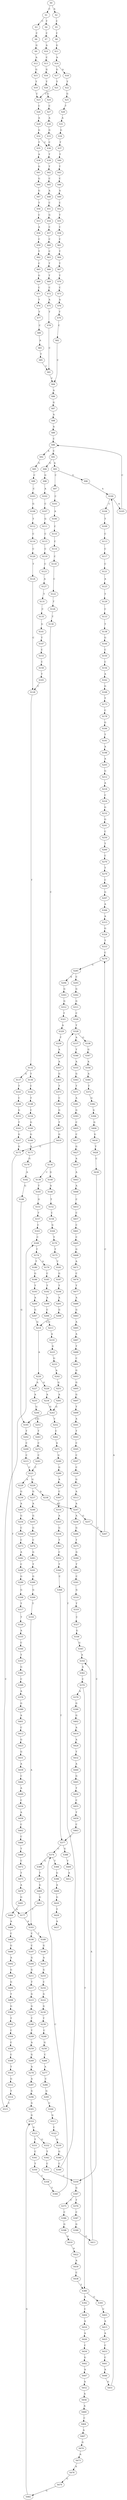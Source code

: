 strict digraph  {
	S0 -> S1 [ label = C ];
	S0 -> S2 [ label = A ];
	S1 -> S3 [ label = C ];
	S1 -> S4 [ label = T ];
	S2 -> S5 [ label = C ];
	S3 -> S6 [ label = C ];
	S4 -> S7 [ label = C ];
	S5 -> S8 [ label = C ];
	S6 -> S9 [ label = G ];
	S7 -> S10 [ label = A ];
	S8 -> S11 [ label = G ];
	S9 -> S12 [ label = A ];
	S10 -> S13 [ label = C ];
	S11 -> S14 [ label = A ];
	S12 -> S15 [ label = G ];
	S13 -> S16 [ label = G ];
	S14 -> S17 [ label = G ];
	S14 -> S18 [ label = A ];
	S15 -> S19 [ label = T ];
	S16 -> S20 [ label = T ];
	S17 -> S21 [ label = T ];
	S18 -> S22 [ label = T ];
	S19 -> S23 [ label = C ];
	S20 -> S24 [ label = C ];
	S21 -> S23 [ label = C ];
	S22 -> S25 [ label = G ];
	S23 -> S26 [ label = C ];
	S24 -> S27 [ label = C ];
	S25 -> S28 [ label = T ];
	S26 -> S29 [ label = A ];
	S27 -> S30 [ label = A ];
	S28 -> S31 [ label = A ];
	S29 -> S32 [ label = G ];
	S30 -> S33 [ label = G ];
	S31 -> S34 [ label = G ];
	S32 -> S35 [ label = T ];
	S32 -> S36 [ label = C ];
	S33 -> S36 [ label = C ];
	S34 -> S37 [ label = T ];
	S35 -> S38 [ label = A ];
	S36 -> S39 [ label = T ];
	S37 -> S40 [ label = T ];
	S38 -> S41 [ label = G ];
	S39 -> S42 [ label = T ];
	S40 -> S43 [ label = T ];
	S41 -> S44 [ label = G ];
	S42 -> S45 [ label = C ];
	S43 -> S46 [ label = C ];
	S44 -> S47 [ label = G ];
	S45 -> S48 [ label = A ];
	S46 -> S49 [ label = A ];
	S47 -> S50 [ label = T ];
	S48 -> S51 [ label = C ];
	S49 -> S52 [ label = C ];
	S50 -> S53 [ label = C ];
	S51 -> S54 [ label = G ];
	S52 -> S55 [ label = T ];
	S53 -> S56 [ label = A ];
	S54 -> S57 [ label = C ];
	S55 -> S58 [ label = C ];
	S56 -> S59 [ label = C ];
	S57 -> S60 [ label = C ];
	S58 -> S61 [ label = C ];
	S59 -> S62 [ label = T ];
	S60 -> S63 [ label = C ];
	S61 -> S64 [ label = T ];
	S62 -> S65 [ label = C ];
	S63 -> S66 [ label = T ];
	S64 -> S67 [ label = T ];
	S65 -> S68 [ label = G ];
	S66 -> S69 [ label = T ];
	S67 -> S70 [ label = T ];
	S68 -> S71 [ label = C ];
	S69 -> S72 [ label = C ];
	S70 -> S73 [ label = C ];
	S71 -> S74 [ label = T ];
	S72 -> S75 [ label = A ];
	S73 -> S76 [ label = A ];
	S74 -> S77 [ label = T ];
	S75 -> S78 [ label = T ];
	S76 -> S79 [ label = T ];
	S77 -> S80 [ label = C ];
	S78 -> S81 [ label = C ];
	S79 -> S82 [ label = C ];
	S80 -> S83 [ label = A ];
	S81 -> S84 [ label = C ];
	S82 -> S84 [ label = C ];
	S83 -> S85 [ label = T ];
	S84 -> S86 [ label = A ];
	S85 -> S81 [ label = C ];
	S86 -> S87 [ label = G ];
	S87 -> S88 [ label = A ];
	S88 -> S89 [ label = A ];
	S89 -> S90 [ label = C ];
	S90 -> S91 [ label = C ];
	S90 -> S92 [ label = A ];
	S91 -> S93 [ label = A ];
	S91 -> S94 [ label = G ];
	S92 -> S95 [ label = G ];
	S93 -> S96 [ label = G ];
	S93 -> S97 [ label = C ];
	S94 -> S98 [ label = G ];
	S95 -> S99 [ label = C ];
	S96 -> S100 [ label = A ];
	S97 -> S101 [ label = C ];
	S98 -> S102 [ label = A ];
	S99 -> S103 [ label = C ];
	S100 -> S104 [ label = C ];
	S100 -> S105 [ label = A ];
	S101 -> S106 [ label = A ];
	S102 -> S107 [ label = C ];
	S103 -> S108 [ label = G ];
	S104 -> S109 [ label = T ];
	S105 -> S90 [ label = C ];
	S106 -> S110 [ label = C ];
	S107 -> S111 [ label = G ];
	S108 -> S112 [ label = T ];
	S109 -> S113 [ label = C ];
	S110 -> S114 [ label = C ];
	S111 -> S115 [ label = C ];
	S112 -> S116 [ label = C ];
	S113 -> S117 [ label = C ];
	S114 -> S118 [ label = C ];
	S115 -> S119 [ label = C ];
	S116 -> S120 [ label = C ];
	S117 -> S121 [ label = C ];
	S118 -> S122 [ label = C ];
	S119 -> S123 [ label = C ];
	S120 -> S124 [ label = T ];
	S121 -> S125 [ label = A ];
	S122 -> S126 [ label = T ];
	S123 -> S127 [ label = A ];
	S124 -> S128 [ label = C ];
	S125 -> S129 [ label = T ];
	S126 -> S130 [ label = T ];
	S127 -> S131 [ label = T ];
	S128 -> S132 [ label = T ];
	S129 -> S133 [ label = C ];
	S130 -> S134 [ label = C ];
	S131 -> S135 [ label = C ];
	S132 -> S136 [ label = T ];
	S132 -> S137 [ label = G ];
	S133 -> S138 [ label = T ];
	S134 -> S139 [ label = C ];
	S134 -> S140 [ label = G ];
	S135 -> S141 [ label = G ];
	S136 -> S142 [ label = C ];
	S137 -> S143 [ label = T ];
	S138 -> S144 [ label = G ];
	S139 -> S145 [ label = T ];
	S140 -> S146 [ label = A ];
	S141 -> S147 [ label = T ];
	S142 -> S148 [ label = T ];
	S143 -> S149 [ label = C ];
	S144 -> S150 [ label = C ];
	S145 -> S151 [ label = G ];
	S146 -> S152 [ label = T ];
	S147 -> S153 [ label = C ];
	S148 -> S154 [ label = C ];
	S149 -> S155 [ label = G ];
	S150 -> S156 [ label = C ];
	S151 -> S157 [ label = T ];
	S152 -> S158 [ label = C ];
	S153 -> S159 [ label = C ];
	S154 -> S160 [ label = G ];
	S155 -> S161 [ label = T ];
	S156 -> S162 [ label = A ];
	S157 -> S163 [ label = C ];
	S158 -> S164 [ label = G ];
	S159 -> S165 [ label = T ];
	S160 -> S166 [ label = G ];
	S161 -> S167 [ label = G ];
	S162 -> S168 [ label = G ];
	S163 -> S169 [ label = C ];
	S164 -> S170 [ label = T ];
	S165 -> S128 [ label = C ];
	S166 -> S171 [ label = A ];
	S167 -> S172 [ label = G ];
	S168 -> S173 [ label = T ];
	S169 -> S174 [ label = T ];
	S170 -> S175 [ label = T ];
	S171 -> S176 [ label = G ];
	S172 -> S177 [ label = T ];
	S173 -> S178 [ label = C ];
	S174 -> S179 [ label = A ];
	S174 -> S180 [ label = T ];
	S175 -> S181 [ label = T ];
	S176 -> S182 [ label = A ];
	S177 -> S183 [ label = A ];
	S178 -> S184 [ label = G ];
	S179 -> S185 [ label = C ];
	S180 -> S186 [ label = G ];
	S181 -> S187 [ label = G ];
	S182 -> S188 [ label = G ];
	S183 -> S189 [ label = T ];
	S183 -> S190 [ label = C ];
	S184 -> S191 [ label = T ];
	S185 -> S192 [ label = T ];
	S186 -> S193 [ label = T ];
	S187 -> S194 [ label = T ];
	S188 -> S195 [ label = G ];
	S189 -> S196 [ label = G ];
	S190 -> S197 [ label = C ];
	S191 -> S198 [ label = A ];
	S192 -> S199 [ label = A ];
	S193 -> S200 [ label = A ];
	S194 -> S201 [ label = A ];
	S195 -> S202 [ label = T ];
	S196 -> S203 [ label = A ];
	S197 -> S204 [ label = G ];
	S198 -> S205 [ label = A ];
	S199 -> S206 [ label = C ];
	S200 -> S207 [ label = G ];
	S201 -> S208 [ label = G ];
	S202 -> S209 [ label = C ];
	S203 -> S210 [ label = G ];
	S204 -> S211 [ label = G ];
	S205 -> S212 [ label = G ];
	S206 -> S213 [ label = C ];
	S207 -> S214 [ label = G ];
	S208 -> S214 [ label = G ];
	S209 -> S215 [ label = C ];
	S210 -> S216 [ label = C ];
	S211 -> S217 [ label = T ];
	S212 -> S218 [ label = A ];
	S213 -> S219 [ label = A ];
	S214 -> S220 [ label = A ];
	S215 -> S221 [ label = C ];
	S216 -> S222 [ label = G ];
	S217 -> S223 [ label = G ];
	S218 -> S224 [ label = C ];
	S219 -> S225 [ label = G ];
	S220 -> S226 [ label = G ];
	S220 -> S227 [ label = A ];
	S221 -> S228 [ label = A ];
	S221 -> S229 [ label = G ];
	S222 -> S230 [ label = G ];
	S223 -> S231 [ label = G ];
	S224 -> S232 [ label = G ];
	S225 -> S233 [ label = G ];
	S226 -> S234 [ label = A ];
	S227 -> S235 [ label = A ];
	S228 -> S236 [ label = G ];
	S229 -> S237 [ label = G ];
	S229 -> S238 [ label = A ];
	S230 -> S239 [ label = T ];
	S231 -> S240 [ label = T ];
	S232 -> S241 [ label = G ];
	S233 -> S242 [ label = A ];
	S234 -> S243 [ label = G ];
	S235 -> S244 [ label = G ];
	S236 -> S245 [ label = A ];
	S237 -> S246 [ label = A ];
	S238 -> S247 [ label = A ];
	S239 -> S248 [ label = C ];
	S240 -> S249 [ label = T ];
	S241 -> S250 [ label = C ];
	S242 -> S251 [ label = G ];
	S243 -> S252 [ label = T ];
	S243 -> S195 [ label = G ];
	S244 -> S253 [ label = G ];
	S245 -> S254 [ label = G ];
	S246 -> S255 [ label = G ];
	S247 -> S256 [ label = A ];
	S247 -> S257 [ label = G ];
	S248 -> S258 [ label = G ];
	S249 -> S259 [ label = A ];
	S250 -> S260 [ label = T ];
	S251 -> S261 [ label = A ];
	S252 -> S262 [ label = C ];
	S253 -> S263 [ label = T ];
	S254 -> S264 [ label = C ];
	S255 -> S265 [ label = G ];
	S256 -> S266 [ label = G ];
	S257 -> S267 [ label = T ];
	S258 -> S268 [ label = C ];
	S259 -> S269 [ label = G ];
	S260 -> S270 [ label = C ];
	S261 -> S243 [ label = G ];
	S262 -> S271 [ label = A ];
	S263 -> S272 [ label = C ];
	S264 -> S273 [ label = C ];
	S265 -> S274 [ label = C ];
	S266 -> S275 [ label = T ];
	S267 -> S276 [ label = C ];
	S268 -> S277 [ label = A ];
	S269 -> S278 [ label = A ];
	S270 -> S279 [ label = T ];
	S271 -> S280 [ label = G ];
	S272 -> S281 [ label = C ];
	S273 -> S282 [ label = A ];
	S274 -> S283 [ label = G ];
	S275 -> S284 [ label = G ];
	S276 -> S285 [ label = G ];
	S277 -> S286 [ label = C ];
	S278 -> S287 [ label = A ];
	S279 -> S288 [ label = C ];
	S280 -> S289 [ label = G ];
	S281 -> S221 [ label = C ];
	S282 -> S290 [ label = C ];
	S283 -> S291 [ label = T ];
	S284 -> S292 [ label = T ];
	S285 -> S293 [ label = C ];
	S285 -> S294 [ label = A ];
	S286 -> S295 [ label = G ];
	S287 -> S296 [ label = G ];
	S288 -> S297 [ label = G ];
	S289 -> S298 [ label = A ];
	S290 -> S299 [ label = G ];
	S291 -> S300 [ label = G ];
	S292 -> S301 [ label = C ];
	S293 -> S302 [ label = G ];
	S294 -> S303 [ label = G ];
	S295 -> S304 [ label = C ];
	S296 -> S305 [ label = G ];
	S297 -> S306 [ label = A ];
	S298 -> S307 [ label = C ];
	S299 -> S308 [ label = G ];
	S300 -> S309 [ label = G ];
	S301 -> S310 [ label = G ];
	S302 -> S311 [ label = G ];
	S303 -> S312 [ label = G ];
	S304 -> S313 [ label = G ];
	S305 -> S314 [ label = G ];
	S306 -> S315 [ label = A ];
	S307 -> S316 [ label = C ];
	S308 -> S317 [ label = T ];
	S309 -> S318 [ label = T ];
	S310 -> S319 [ label = T ];
	S311 -> S320 [ label = C ];
	S312 -> S321 [ label = T ];
	S313 -> S322 [ label = C ];
	S314 -> S323 [ label = G ];
	S315 -> S324 [ label = G ];
	S316 -> S325 [ label = A ];
	S317 -> S326 [ label = T ];
	S318 -> S183 [ label = A ];
	S319 -> S327 [ label = C ];
	S320 -> S328 [ label = T ];
	S321 -> S329 [ label = A ];
	S322 -> S330 [ label = G ];
	S323 -> S331 [ label = T ];
	S323 -> S332 [ label = G ];
	S324 -> S333 [ label = T ];
	S325 -> S334 [ label = G ];
	S326 -> S335 [ label = A ];
	S327 -> S336 [ label = G ];
	S328 -> S337 [ label = A ];
	S328 -> S338 [ label = G ];
	S329 -> S339 [ label = T ];
	S330 -> S340 [ label = G ];
	S331 -> S341 [ label = C ];
	S332 -> S342 [ label = T ];
	S333 -> S276 [ label = C ];
	S334 -> S343 [ label = T ];
	S335 -> S344 [ label = C ];
	S336 -> S345 [ label = G ];
	S337 -> S346 [ label = T ];
	S338 -> S347 [ label = G ];
	S339 -> S348 [ label = A ];
	S340 -> S349 [ label = C ];
	S341 -> S350 [ label = T ];
	S342 -> S351 [ label = C ];
	S343 -> S352 [ label = C ];
	S344 -> S353 [ label = T ];
	S345 -> S354 [ label = A ];
	S346 -> S355 [ label = A ];
	S347 -> S356 [ label = A ];
	S348 -> S357 [ label = A ];
	S349 -> S328 [ label = T ];
	S350 -> S358 [ label = C ];
	S351 -> S359 [ label = C ];
	S352 -> S360 [ label = T ];
	S353 -> S361 [ label = G ];
	S354 -> S362 [ label = A ];
	S355 -> S363 [ label = G ];
	S356 -> S364 [ label = A ];
	S357 -> S365 [ label = G ];
	S358 -> S366 [ label = T ];
	S359 -> S367 [ label = G ];
	S360 -> S368 [ label = C ];
	S361 -> S369 [ label = C ];
	S362 -> S370 [ label = C ];
	S363 -> S371 [ label = T ];
	S364 -> S372 [ label = T ];
	S365 -> S373 [ label = T ];
	S366 -> S374 [ label = C ];
	S367 -> S375 [ label = C ];
	S367 -> S376 [ label = T ];
	S368 -> S377 [ label = T ];
	S369 -> S378 [ label = A ];
	S370 -> S379 [ label = A ];
	S370 -> S380 [ label = T ];
	S371 -> S381 [ label = A ];
	S372 -> S382 [ label = G ];
	S373 -> S383 [ label = C ];
	S374 -> S384 [ label = T ];
	S374 -> S385 [ label = G ];
	S375 -> S386 [ label = C ];
	S376 -> S387 [ label = C ];
	S377 -> S374 [ label = C ];
	S377 -> S388 [ label = G ];
	S378 -> S389 [ label = G ];
	S379 -> S390 [ label = G ];
	S380 -> S391 [ label = G ];
	S380 -> S392 [ label = A ];
	S381 -> S393 [ label = G ];
	S382 -> S394 [ label = G ];
	S383 -> S395 [ label = G ];
	S384 -> S396 [ label = G ];
	S385 -> S397 [ label = T ];
	S386 -> S398 [ label = G ];
	S387 -> S399 [ label = G ];
	S388 -> S400 [ label = T ];
	S389 -> S401 [ label = A ];
	S390 -> S402 [ label = G ];
	S391 -> S403 [ label = C ];
	S392 -> S404 [ label = C ];
	S393 -> S405 [ label = C ];
	S394 -> S406 [ label = G ];
	S395 -> S407 [ label = T ];
	S396 -> S408 [ label = A ];
	S397 -> S409 [ label = G ];
	S398 -> S410 [ label = G ];
	S399 -> S411 [ label = G ];
	S400 -> S412 [ label = A ];
	S401 -> S413 [ label = C ];
	S402 -> S414 [ label = A ];
	S403 -> S415 [ label = A ];
	S404 -> S416 [ label = A ];
	S405 -> S417 [ label = C ];
	S406 -> S418 [ label = G ];
	S407 -> S419 [ label = G ];
	S408 -> S420 [ label = G ];
	S409 -> S421 [ label = G ];
	S410 -> S422 [ label = A ];
	S411 -> S354 [ label = A ];
	S413 -> S423 [ label = G ];
	S414 -> S424 [ label = A ];
	S415 -> S425 [ label = A ];
	S416 -> S426 [ label = A ];
	S417 -> S427 [ label = G ];
	S418 -> S428 [ label = T ];
	S419 -> S172 [ label = G ];
	S420 -> S429 [ label = T ];
	S421 -> S177 [ label = T ];
	S422 -> S430 [ label = A ];
	S423 -> S431 [ label = G ];
	S424 -> S432 [ label = T ];
	S425 -> S433 [ label = C ];
	S426 -> S434 [ label = C ];
	S427 -> S435 [ label = A ];
	S428 -> S436 [ label = C ];
	S429 -> S437 [ label = A ];
	S430 -> S438 [ label = C ];
	S431 -> S439 [ label = A ];
	S432 -> S440 [ label = A ];
	S433 -> S441 [ label = C ];
	S434 -> S442 [ label = G ];
	S435 -> S443 [ label = A ];
	S436 -> S359 [ label = C ];
	S438 -> S380 [ label = T ];
	S439 -> S444 [ label = C ];
	S440 -> S445 [ label = G ];
	S441 -> S446 [ label = A ];
	S442 -> S447 [ label = A ];
	S443 -> S448 [ label = A ];
	S444 -> S449 [ label = A ];
	S445 -> S450 [ label = T ];
	S446 -> S451 [ label = G ];
	S447 -> S452 [ label = A ];
	S448 -> S453 [ label = C ];
	S449 -> S454 [ label = C ];
	S450 -> S455 [ label = C ];
	S451 -> S100 [ label = A ];
	S452 -> S456 [ label = A ];
	S453 -> S457 [ label = C ];
	S454 -> S458 [ label = A ];
	S455 -> S459 [ label = T ];
	S456 -> S460 [ label = A ];
	S457 -> S461 [ label = C ];
	S458 -> S462 [ label = C ];
	S459 -> S463 [ label = C ];
	S460 -> S464 [ label = C ];
	S461 -> S465 [ label = C ];
	S462 -> S466 [ label = C ];
	S463 -> S377 [ label = T ];
	S464 -> S467 [ label = A ];
	S465 -> S468 [ label = G ];
	S466 -> S469 [ label = T ];
	S467 -> S470 [ label = G ];
	S468 -> S471 [ label = A ];
	S469 -> S472 [ label = C ];
	S470 -> S473 [ label = A ];
	S471 -> S474 [ label = C ];
	S472 -> S475 [ label = T ];
	S473 -> S476 [ label = A ];
	S474 -> S477 [ label = T ];
	S475 -> S478 [ label = A ];
	S476 -> S479 [ label = G ];
	S477 -> S480 [ label = A ];
	S478 -> S481 [ label = G ];
	S479 -> S482 [ label = G ];
	S480 -> S483 [ label = G ];
	S481 -> S484 [ label = A ];
	S482 -> S314 [ label = G ];
	S483 -> S485 [ label = A ];
	S484 -> S486 [ label = A ];
	S485 -> S487 [ label = A ];
	S486 -> S488 [ label = C ];
	S487 -> S489 [ label = T ];
	S488 -> S490 [ label = G ];
	S489 -> S491 [ label = C ];
	S490 -> S492 [ label = A ];
	S491 -> S493 [ label = G ];
	S492 -> S494 [ label = G ];
	S493 -> S495 [ label = G ];
	S494 -> S496 [ label = G ];
	S495 -> S497 [ label = G ];
	S496 -> S498 [ label = T ];
	S497 -> S499 [ label = T ];
	S498 -> S500 [ label = G ];
	S499 -> S501 [ label = A ];
	S500 -> S502 [ label = T ];
	S501 -> S503 [ label = T ];
	S502 -> S504 [ label = C ];
	S503 -> S505 [ label = C ];
	S504 -> S506 [ label = C ];
	S505 -> S507 [ label = C ];
	S506 -> S508 [ label = C ];
	S507 -> S509 [ label = C ];
	S508 -> S510 [ label = T ];
	S509 -> S511 [ label = G ];
	S510 -> S512 [ label = G ];
	S511 -> S513 [ label = A ];
	S512 -> S514 [ label = T ];
	S513 -> S247 [ label = A ];
	S514 -> S515 [ label = C ];
	S515 -> S169 [ label = C ];
}
